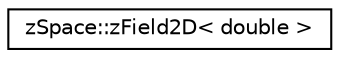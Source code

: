 digraph "Graphical Class Hierarchy"
{
 // LATEX_PDF_SIZE
  edge [fontname="Helvetica",fontsize="10",labelfontname="Helvetica",labelfontsize="10"];
  node [fontname="Helvetica",fontsize="10",shape=record];
  rankdir="LR";
  Node0 [label="zSpace::zField2D\< double \>",height=0.2,width=0.4,color="black", fillcolor="white", style="filled",URL="$classz_space_1_1z_field2_d.html",tooltip=" "];
}

